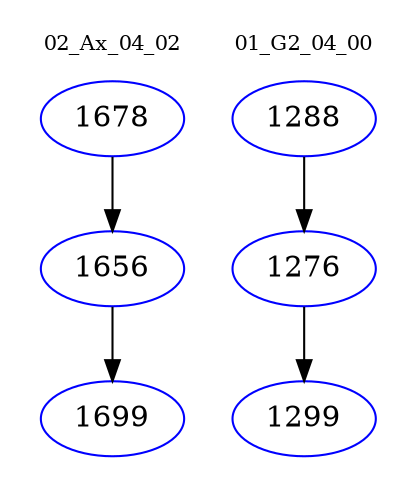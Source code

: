 digraph{
subgraph cluster_0 {
color = white
label = "02_Ax_04_02";
fontsize=10;
T0_1678 [label="1678", color="blue"]
T0_1678 -> T0_1656 [color="black"]
T0_1656 [label="1656", color="blue"]
T0_1656 -> T0_1699 [color="black"]
T0_1699 [label="1699", color="blue"]
}
subgraph cluster_1 {
color = white
label = "01_G2_04_00";
fontsize=10;
T1_1288 [label="1288", color="blue"]
T1_1288 -> T1_1276 [color="black"]
T1_1276 [label="1276", color="blue"]
T1_1276 -> T1_1299 [color="black"]
T1_1299 [label="1299", color="blue"]
}
}
